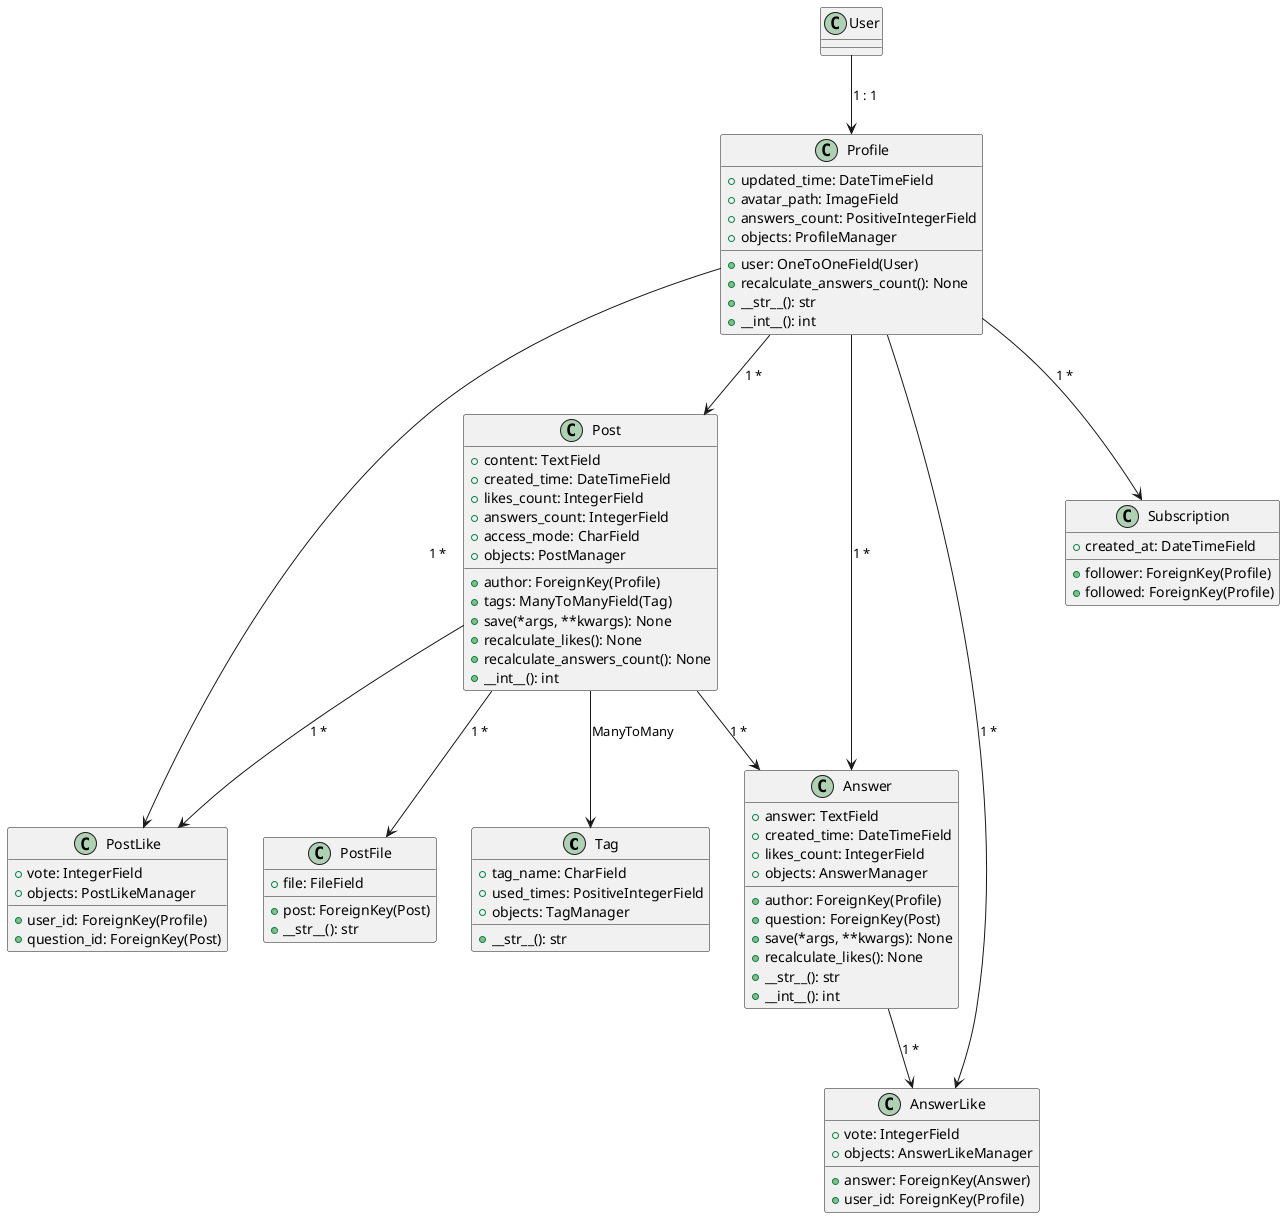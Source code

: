 
@startuml
class Tag {
    + tag_name: CharField
    + used_times: PositiveIntegerField
    + __str__(): str
    + objects: TagManager
}

class Profile {
    + updated_time: DateTimeField
    + avatar_path: ImageField
    + answers_count: PositiveIntegerField
    + user: OneToOneField(User)
    + recalculate_answers_count(): None
    + __str__(): str
    + __int__(): int
    + objects: ProfileManager
}

class Post {
    + content: TextField
    + author: ForeignKey(Profile)
    + created_time: DateTimeField
    + likes_count: IntegerField
    + answers_count: IntegerField
    + tags: ManyToManyField(Tag)
    + access_mode: CharField
    + save(*args, **kwargs): None
    + recalculate_likes(): None
    + recalculate_answers_count(): None
    + __int__(): int
    + objects: PostManager
}

class PostLike {
    + user_id: ForeignKey(Profile)
    + question_id: ForeignKey(Post)
    + vote: IntegerField
    + objects: PostLikeManager
}

class Answer {
    + answer: TextField
    + created_time: DateTimeField
    + author: ForeignKey(Profile)
    + likes_count: IntegerField
    + question: ForeignKey(Post)
    + save(*args, **kwargs): None
    + recalculate_likes(): None
    + __str__(): str
    + __int__(): int
    + objects: AnswerManager
}

class AnswerLike {
    + answer: ForeignKey(Answer)
    + vote: IntegerField
    + user_id: ForeignKey(Profile)
    + objects: AnswerLikeManager
}

class PostFile {
    + post: ForeignKey(Post)
    + file: FileField
    + __str__(): str
}

class Subscription {
    + follower: ForeignKey(Profile)
    + followed: ForeignKey(Profile)
    + created_at: DateTimeField
}

User --> Profile : "1 : 1"
Profile --> Subscription : "1 *"
Profile --> Post : "1 *"
Post --> PostFile : "1 *"
Post --> PostLike : "1 *"
Post --> Answer : "1 *"
Answer --> AnswerLike : "1 *"
Profile --> Answer : "1 *"
Profile --> PostLike : "1 *"
Profile --> AnswerLike : "1 *"
Post --> Tag : "ManyToMany"
@enduml
